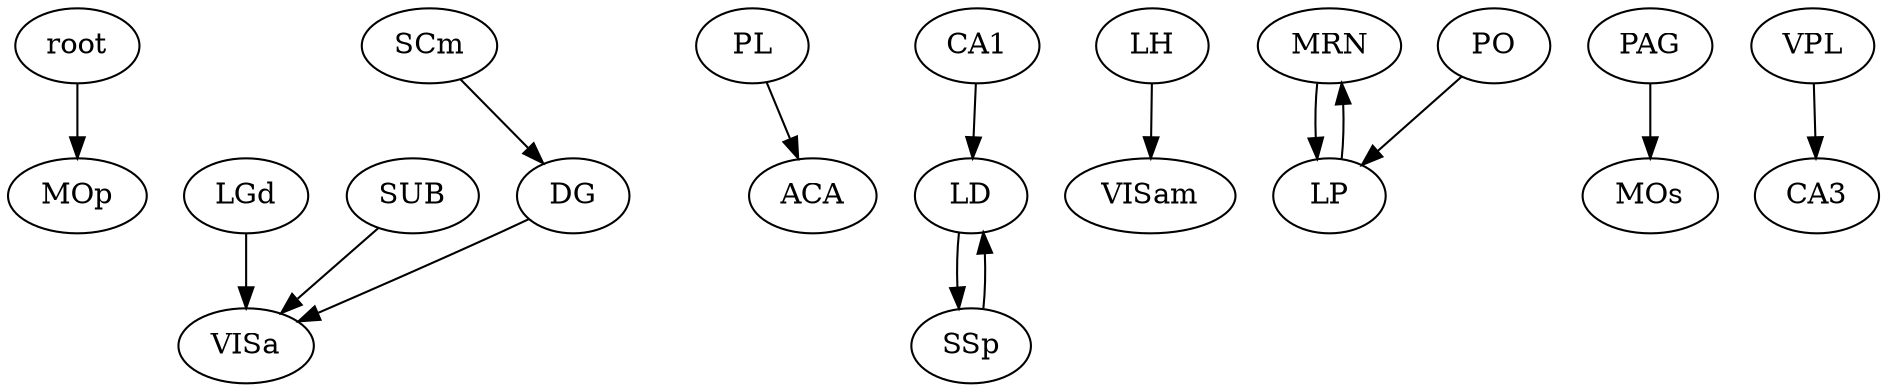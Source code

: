 strict digraph  {
root;
DG [region=hippocampal];
PL [region="non-visual cortex"];
CA1 [region=hippocampal];
LH [region=thalamus];
SCm [region=midbrain];
MRN [region=midbrain];
PAG [region=midbrain];
LGd [region=thalamus];
LP [region=thalamus];
SUB [region=hippocampal];
LD [region=thalamus];
SSp [region="non-visual cortex"];
PO [region=thalamus];
VPL [region=thalamus];
MOp [region="non-visual cortex"];
VISa [region="visual cortex"];
ACA [region="non-visual cortex"];
VISam [region="visual cortex"];
MOs [region="non-visual cortex"];
CA3 [region=hippocampal];
root -> MOp  [weight="8.226813849366732"];
DG -> VISa  [weight="2.4352020746625453"];
PL -> ACA  [weight="-3.6809954229337665"];
CA1 -> LD  [weight="-5.530648599682589"];
LH -> VISam  [weight="-8.424609434281907"];
SCm -> DG  [weight="-5.297990682333356"];
MRN -> LP  [weight="7.336885201401533"];
PAG -> MOs  [weight="3.6029520583305334"];
LGd -> VISa  [weight="6.988032179150246"];
LP -> MRN  [weight="11.511361065247733"];
SUB -> VISa  [weight="2.5908094570824973"];
LD -> SSp  [weight="14.208207145755773"];
SSp -> LD  [weight="13.842064727232179"];
PO -> LP  [weight="2.45391111502699"];
VPL -> CA3  [weight="-5.92522100616514"];
}
